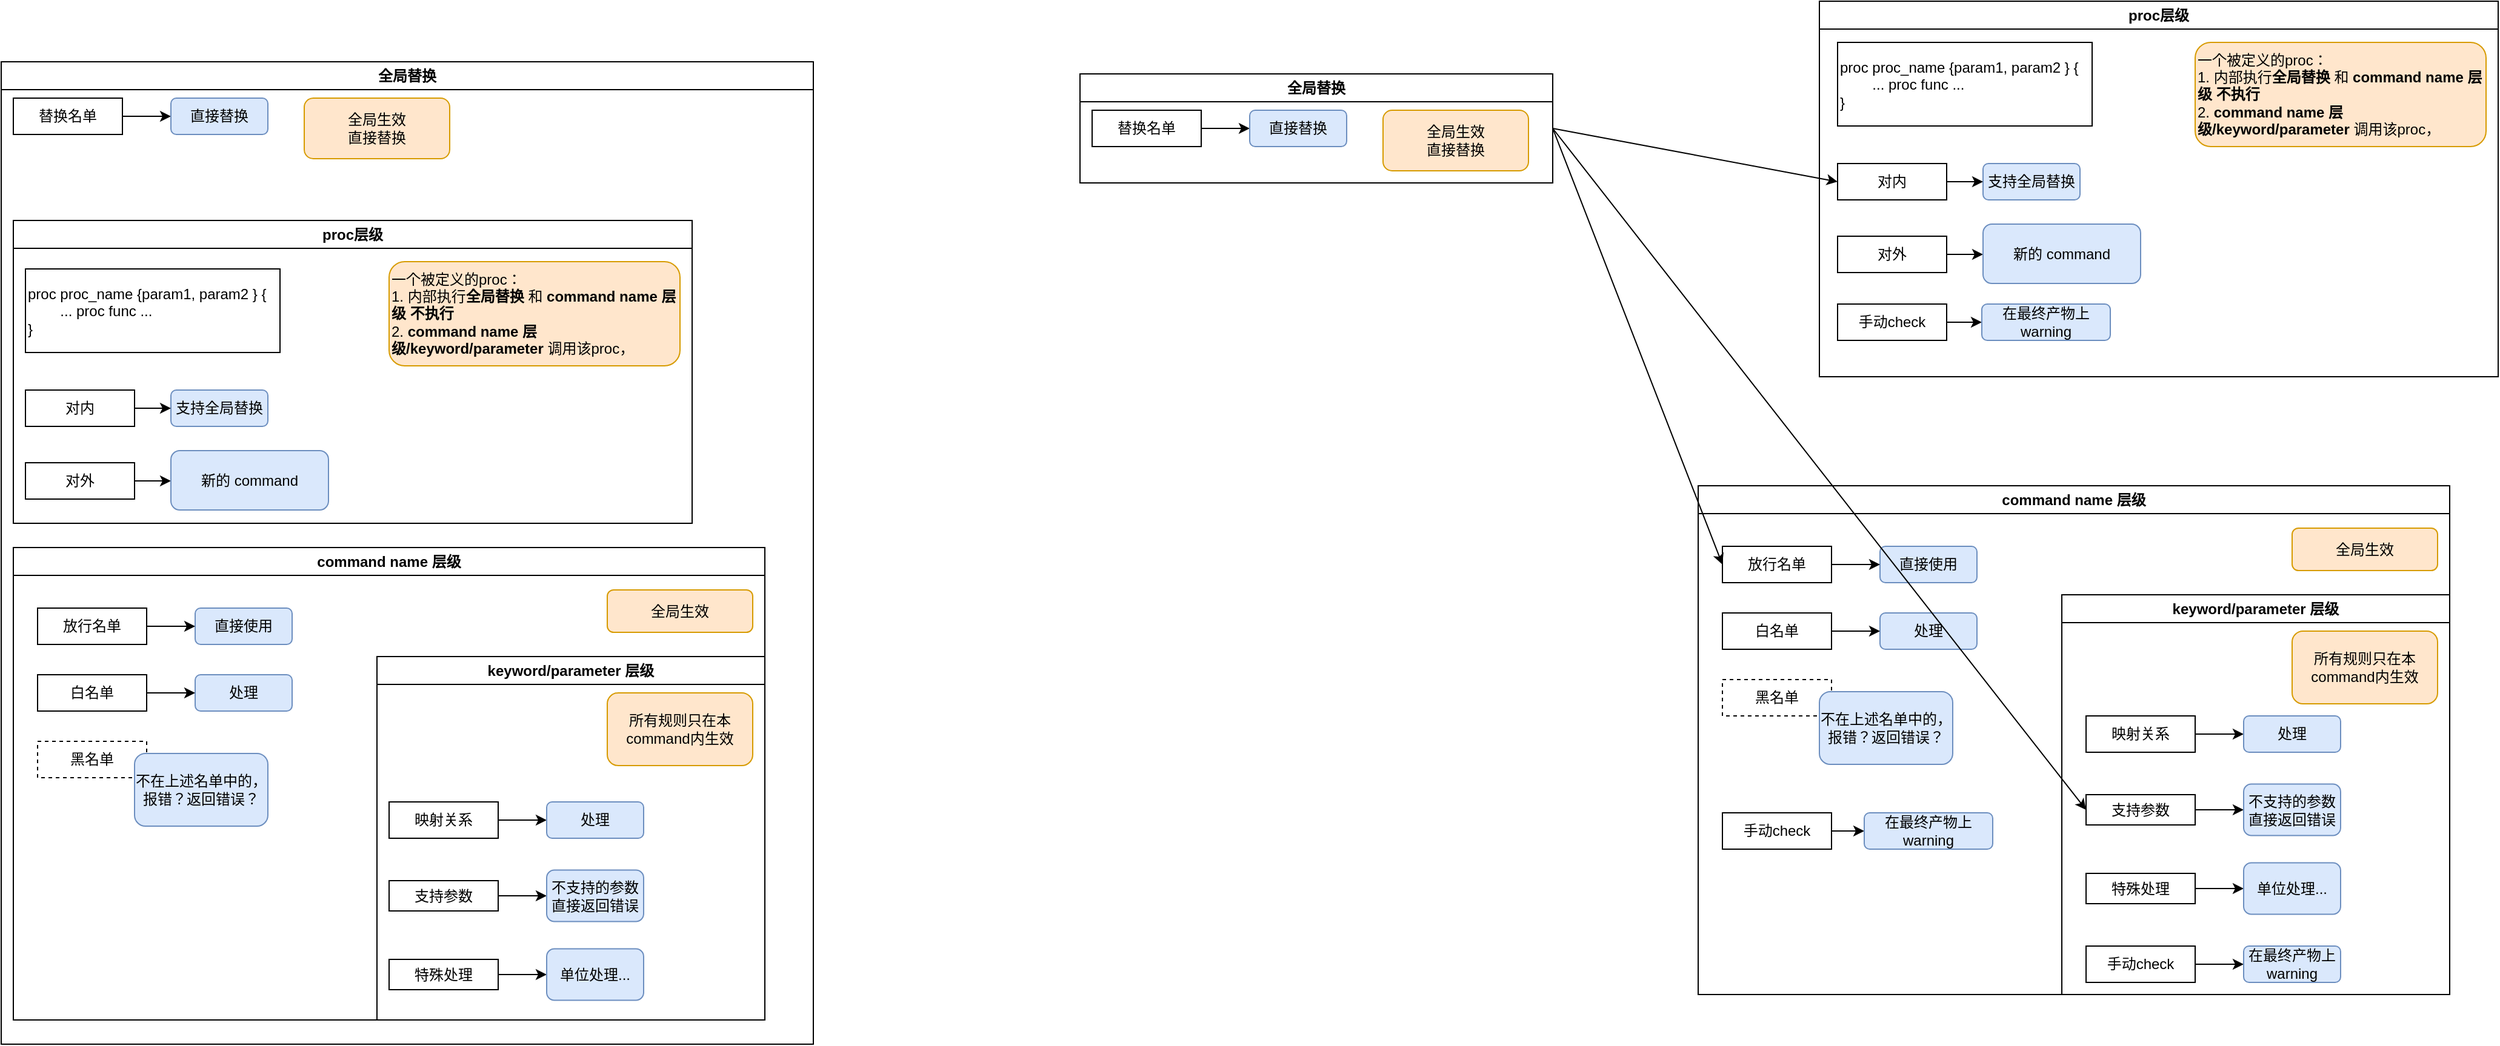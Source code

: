 <mxfile version="24.7.7">
  <diagram name="第 1 页" id="RZydtw0dfkvndmXbP_aF">
    <mxGraphModel dx="1259" dy="655" grid="1" gridSize="10" guides="1" tooltips="1" connect="1" arrows="1" fold="1" page="1" pageScale="1" pageWidth="827" pageHeight="1169" math="0" shadow="0">
      <root>
        <mxCell id="0" />
        <mxCell id="1" parent="0" />
        <mxCell id="8--45SvLZGRJWrr07VA9-4" value="command name 层级" style="swimlane;whiteSpace=wrap;html=1;" parent="1" vertex="1">
          <mxGeometry x="30" y="511" width="620" height="390" as="geometry">
            <mxRectangle x="240" y="80" width="150" height="30" as="alternateBounds" />
          </mxGeometry>
        </mxCell>
        <mxCell id="8--45SvLZGRJWrr07VA9-1" value="放行名单" style="rounded=0;whiteSpace=wrap;html=1;" parent="8--45SvLZGRJWrr07VA9-4" vertex="1">
          <mxGeometry x="20" y="50" width="90" height="30" as="geometry" />
        </mxCell>
        <mxCell id="8--45SvLZGRJWrr07VA9-14" style="edgeStyle=orthogonalEdgeStyle;rounded=0;orthogonalLoop=1;jettySize=auto;html=1;entryX=0;entryY=0.5;entryDx=0;entryDy=0;" parent="8--45SvLZGRJWrr07VA9-4" edge="1">
          <mxGeometry relative="1" as="geometry">
            <mxPoint x="180.0" y="160" as="targetPoint" />
          </mxGeometry>
        </mxCell>
        <mxCell id="8--45SvLZGRJWrr07VA9-6" value="直接使用" style="rounded=1;whiteSpace=wrap;html=1;fillColor=#dae8fc;strokeColor=#6c8ebf;" parent="8--45SvLZGRJWrr07VA9-4" vertex="1">
          <mxGeometry x="150" y="50" width="80" height="30" as="geometry" />
        </mxCell>
        <mxCell id="8--45SvLZGRJWrr07VA9-5" style="edgeStyle=orthogonalEdgeStyle;rounded=0;orthogonalLoop=1;jettySize=auto;html=1;" parent="8--45SvLZGRJWrr07VA9-4" source="8--45SvLZGRJWrr07VA9-1" target="8--45SvLZGRJWrr07VA9-6" edge="1">
          <mxGeometry relative="1" as="geometry">
            <mxPoint x="200" y="80" as="targetPoint" />
          </mxGeometry>
        </mxCell>
        <mxCell id="8--45SvLZGRJWrr07VA9-17" value="keyword/parameter 层级" style="swimlane;whiteSpace=wrap;html=1;" parent="8--45SvLZGRJWrr07VA9-4" vertex="1">
          <mxGeometry x="300" y="90" width="320" height="300" as="geometry" />
        </mxCell>
        <mxCell id="8--45SvLZGRJWrr07VA9-35" style="edgeStyle=orthogonalEdgeStyle;rounded=0;orthogonalLoop=1;jettySize=auto;html=1;exitX=1;exitY=0.5;exitDx=0;exitDy=0;" parent="8--45SvLZGRJWrr07VA9-17" source="8--45SvLZGRJWrr07VA9-28" target="8--45SvLZGRJWrr07VA9-29" edge="1">
          <mxGeometry relative="1" as="geometry" />
        </mxCell>
        <mxCell id="8--45SvLZGRJWrr07VA9-28" value="映射关系" style="rounded=0;whiteSpace=wrap;html=1;" parent="8--45SvLZGRJWrr07VA9-17" vertex="1">
          <mxGeometry x="10" y="120" width="90" height="30" as="geometry" />
        </mxCell>
        <mxCell id="8--45SvLZGRJWrr07VA9-29" value="处理" style="rounded=1;whiteSpace=wrap;html=1;fillColor=#dae8fc;strokeColor=#6c8ebf;" parent="8--45SvLZGRJWrr07VA9-17" vertex="1">
          <mxGeometry x="140" y="120" width="80" height="30" as="geometry" />
        </mxCell>
        <mxCell id="8--45SvLZGRJWrr07VA9-36" style="edgeStyle=orthogonalEdgeStyle;rounded=0;orthogonalLoop=1;jettySize=auto;html=1;" parent="8--45SvLZGRJWrr07VA9-17" source="8--45SvLZGRJWrr07VA9-34" edge="1">
          <mxGeometry relative="1" as="geometry">
            <mxPoint x="140" y="197.5" as="targetPoint" />
          </mxGeometry>
        </mxCell>
        <mxCell id="8--45SvLZGRJWrr07VA9-34" value="支持参数" style="rounded=0;whiteSpace=wrap;html=1;" parent="8--45SvLZGRJWrr07VA9-17" vertex="1">
          <mxGeometry x="10" y="185" width="90" height="25" as="geometry" />
        </mxCell>
        <mxCell id="8--45SvLZGRJWrr07VA9-37" value="不支持的参数直接返回错误" style="rounded=1;whiteSpace=wrap;html=1;fillColor=#dae8fc;strokeColor=#6c8ebf;" parent="8--45SvLZGRJWrr07VA9-17" vertex="1">
          <mxGeometry x="140" y="176.25" width="80" height="42.5" as="geometry" />
        </mxCell>
        <mxCell id="8--45SvLZGRJWrr07VA9-69" style="edgeStyle=orthogonalEdgeStyle;rounded=0;orthogonalLoop=1;jettySize=auto;html=1;exitX=1;exitY=0.5;exitDx=0;exitDy=0;entryX=0;entryY=0.5;entryDx=0;entryDy=0;" parent="8--45SvLZGRJWrr07VA9-17" source="8--45SvLZGRJWrr07VA9-38" target="8--45SvLZGRJWrr07VA9-68" edge="1">
          <mxGeometry relative="1" as="geometry" />
        </mxCell>
        <mxCell id="8--45SvLZGRJWrr07VA9-38" value="特殊处理" style="rounded=0;whiteSpace=wrap;html=1;" parent="8--45SvLZGRJWrr07VA9-17" vertex="1">
          <mxGeometry x="10" y="250" width="90" height="25" as="geometry" />
        </mxCell>
        <mxCell id="8--45SvLZGRJWrr07VA9-68" value="单位处理..." style="rounded=1;whiteSpace=wrap;html=1;fillColor=#dae8fc;strokeColor=#6c8ebf;" parent="8--45SvLZGRJWrr07VA9-17" vertex="1">
          <mxGeometry x="140" y="241.25" width="80" height="42.5" as="geometry" />
        </mxCell>
        <mxCell id="8--45SvLZGRJWrr07VA9-18" value="所有规则只在本command内生效" style="rounded=1;whiteSpace=wrap;html=1;fillColor=#ffe6cc;strokeColor=#d79b00;" parent="8--45SvLZGRJWrr07VA9-17" vertex="1">
          <mxGeometry x="190" y="30" width="120" height="60" as="geometry" />
        </mxCell>
        <mxCell id="8--45SvLZGRJWrr07VA9-24" value="白名单" style="rounded=0;whiteSpace=wrap;html=1;" parent="8--45SvLZGRJWrr07VA9-4" vertex="1">
          <mxGeometry x="20" y="105" width="90" height="30" as="geometry" />
        </mxCell>
        <mxCell id="8--45SvLZGRJWrr07VA9-25" value="处理" style="rounded=1;whiteSpace=wrap;html=1;fillColor=#dae8fc;strokeColor=#6c8ebf;" parent="8--45SvLZGRJWrr07VA9-4" vertex="1">
          <mxGeometry x="150" y="105" width="80" height="30" as="geometry" />
        </mxCell>
        <mxCell id="8--45SvLZGRJWrr07VA9-27" value="黑名单" style="rounded=0;whiteSpace=wrap;html=1;dashed=1;" parent="8--45SvLZGRJWrr07VA9-4" vertex="1">
          <mxGeometry x="20" y="160" width="90" height="30" as="geometry" />
        </mxCell>
        <mxCell id="8--45SvLZGRJWrr07VA9-26" style="edgeStyle=orthogonalEdgeStyle;rounded=0;orthogonalLoop=1;jettySize=auto;html=1;" parent="8--45SvLZGRJWrr07VA9-4" source="8--45SvLZGRJWrr07VA9-24" target="8--45SvLZGRJWrr07VA9-25" edge="1">
          <mxGeometry relative="1" as="geometry">
            <mxPoint x="200" y="135" as="targetPoint" />
          </mxGeometry>
        </mxCell>
        <mxCell id="8--45SvLZGRJWrr07VA9-16" value="不在上述名单中的，报错？返回错误？" style="rounded=1;whiteSpace=wrap;html=1;fillColor=#dae8fc;strokeColor=#6c8ebf;" parent="8--45SvLZGRJWrr07VA9-4" vertex="1">
          <mxGeometry x="100" y="170" width="110" height="60" as="geometry" />
        </mxCell>
        <mxCell id="8--45SvLZGRJWrr07VA9-71" value="全局生效" style="rounded=1;whiteSpace=wrap;html=1;fillColor=#ffe6cc;strokeColor=#d79b00;" parent="8--45SvLZGRJWrr07VA9-4" vertex="1">
          <mxGeometry x="490" y="35" width="120" height="35" as="geometry" />
        </mxCell>
        <mxCell id="8--45SvLZGRJWrr07VA9-64" value="proc层级" style="swimlane;whiteSpace=wrap;html=1;" parent="1" vertex="1">
          <mxGeometry x="30" y="241" width="560" height="250" as="geometry" />
        </mxCell>
        <mxCell id="8--45SvLZGRJWrr07VA9-70" value="一个被定义的proc：&lt;div&gt;1. 内部执行&lt;b&gt;全局替换 &lt;/b&gt;和&lt;b&gt;&amp;nbsp;&lt;/b&gt;&lt;span style=&quot;font-weight: 700; text-align: center;&quot;&gt;command name 层级&lt;/span&gt;&lt;b&gt;&amp;nbsp;不执行&amp;nbsp;&lt;/b&gt;&lt;/div&gt;&lt;div&gt;2.&amp;nbsp;&lt;span style=&quot;background-color: initial; font-weight: 700;&quot;&gt;command name 层级/&lt;/span&gt;&lt;span style=&quot;background-color: initial; font-weight: 700;&quot;&gt;keyword/parameter &lt;/span&gt;&lt;span style=&quot;background-color: initial;&quot;&gt;调用该proc，&lt;/span&gt;&lt;/div&gt;" style="rounded=1;whiteSpace=wrap;html=1;fillColor=#ffe6cc;strokeColor=#d79b00;align=left;" parent="8--45SvLZGRJWrr07VA9-64" vertex="1">
          <mxGeometry x="310" y="34" width="240" height="86" as="geometry" />
        </mxCell>
        <mxCell id="M8b2lQpFjyDXOdki4PDH-1" value="全局替换" style="swimlane;whiteSpace=wrap;html=1;" parent="1" vertex="1">
          <mxGeometry x="20" y="110" width="670" height="811" as="geometry" />
        </mxCell>
        <mxCell id="M8b2lQpFjyDXOdki4PDH-6" style="edgeStyle=orthogonalEdgeStyle;rounded=0;orthogonalLoop=1;jettySize=auto;html=1;entryX=0;entryY=0.5;entryDx=0;entryDy=0;" parent="M8b2lQpFjyDXOdki4PDH-1" source="M8b2lQpFjyDXOdki4PDH-3" target="M8b2lQpFjyDXOdki4PDH-4" edge="1">
          <mxGeometry relative="1" as="geometry" />
        </mxCell>
        <mxCell id="M8b2lQpFjyDXOdki4PDH-3" value="替换名单" style="rounded=0;whiteSpace=wrap;html=1;" parent="M8b2lQpFjyDXOdki4PDH-1" vertex="1">
          <mxGeometry x="10" y="30" width="90" height="30" as="geometry" />
        </mxCell>
        <mxCell id="M8b2lQpFjyDXOdki4PDH-4" value="直接替换" style="rounded=1;whiteSpace=wrap;html=1;fillColor=#dae8fc;strokeColor=#6c8ebf;" parent="M8b2lQpFjyDXOdki4PDH-1" vertex="1">
          <mxGeometry x="140" y="30" width="80" height="30" as="geometry" />
        </mxCell>
        <mxCell id="M8b2lQpFjyDXOdki4PDH-5" value="全局生效&lt;div&gt;直接替换&lt;/div&gt;" style="rounded=1;whiteSpace=wrap;html=1;fillColor=#ffe6cc;strokeColor=#d79b00;" parent="M8b2lQpFjyDXOdki4PDH-1" vertex="1">
          <mxGeometry x="250" y="30" width="120" height="50" as="geometry" />
        </mxCell>
        <mxCell id="M8b2lQpFjyDXOdki4PDH-7" value="对内" style="rounded=0;whiteSpace=wrap;html=1;" parent="M8b2lQpFjyDXOdki4PDH-1" vertex="1">
          <mxGeometry x="20" y="271" width="90" height="30" as="geometry" />
        </mxCell>
        <mxCell id="M8b2lQpFjyDXOdki4PDH-16" value="支持全局替换" style="rounded=1;whiteSpace=wrap;html=1;fillColor=#dae8fc;strokeColor=#6c8ebf;" parent="M8b2lQpFjyDXOdki4PDH-1" vertex="1">
          <mxGeometry x="140" y="271" width="80" height="30" as="geometry" />
        </mxCell>
        <mxCell id="0vv12LQd-PFsxe46ti_l-1" style="edgeStyle=orthogonalEdgeStyle;rounded=0;orthogonalLoop=1;jettySize=auto;html=1;exitX=1;exitY=0.5;exitDx=0;exitDy=0;entryX=0;entryY=0.5;entryDx=0;entryDy=0;" parent="M8b2lQpFjyDXOdki4PDH-1" source="M8b2lQpFjyDXOdki4PDH-17" target="M8b2lQpFjyDXOdki4PDH-22" edge="1">
          <mxGeometry relative="1" as="geometry" />
        </mxCell>
        <mxCell id="M8b2lQpFjyDXOdki4PDH-17" value="对外" style="rounded=0;whiteSpace=wrap;html=1;" parent="M8b2lQpFjyDXOdki4PDH-1" vertex="1">
          <mxGeometry x="20" y="331" width="90" height="30" as="geometry" />
        </mxCell>
        <mxCell id="M8b2lQpFjyDXOdki4PDH-19" style="edgeStyle=orthogonalEdgeStyle;rounded=0;orthogonalLoop=1;jettySize=auto;html=1;exitX=1;exitY=0.5;exitDx=0;exitDy=0;entryX=0;entryY=0.5;entryDx=0;entryDy=0;" parent="M8b2lQpFjyDXOdki4PDH-1" source="M8b2lQpFjyDXOdki4PDH-7" target="M8b2lQpFjyDXOdki4PDH-16" edge="1">
          <mxGeometry relative="1" as="geometry" />
        </mxCell>
        <mxCell id="M8b2lQpFjyDXOdki4PDH-20" value="proc proc_name {param1, param2 } {&lt;div&gt;&lt;span style=&quot;white-space: pre;&quot;&gt;&#x9;&lt;/span&gt;... proc func ...&lt;/div&gt;&lt;div&gt;}&lt;/div&gt;" style="rounded=0;whiteSpace=wrap;html=1;align=left;" parent="M8b2lQpFjyDXOdki4PDH-1" vertex="1">
          <mxGeometry x="20" y="171" width="210" height="69" as="geometry" />
        </mxCell>
        <mxCell id="M8b2lQpFjyDXOdki4PDH-22" value="新的 command" style="rounded=1;whiteSpace=wrap;html=1;fillColor=#dae8fc;strokeColor=#6c8ebf;" parent="M8b2lQpFjyDXOdki4PDH-1" vertex="1">
          <mxGeometry x="140" y="321" width="130" height="49" as="geometry" />
        </mxCell>
        <mxCell id="0vv12LQd-PFsxe46ti_l-2" value="command name 层级" style="swimlane;whiteSpace=wrap;html=1;" parent="1" vertex="1">
          <mxGeometry x="1420" y="460" width="620" height="420" as="geometry">
            <mxRectangle x="240" y="80" width="150" height="30" as="alternateBounds" />
          </mxGeometry>
        </mxCell>
        <mxCell id="0vv12LQd-PFsxe46ti_l-3" value="放行名单" style="rounded=0;whiteSpace=wrap;html=1;" parent="0vv12LQd-PFsxe46ti_l-2" vertex="1">
          <mxGeometry x="20" y="50" width="90" height="30" as="geometry" />
        </mxCell>
        <mxCell id="0vv12LQd-PFsxe46ti_l-4" style="edgeStyle=orthogonalEdgeStyle;rounded=0;orthogonalLoop=1;jettySize=auto;html=1;entryX=0;entryY=0.5;entryDx=0;entryDy=0;" parent="0vv12LQd-PFsxe46ti_l-2" edge="1">
          <mxGeometry relative="1" as="geometry">
            <mxPoint x="180.0" y="160" as="targetPoint" />
          </mxGeometry>
        </mxCell>
        <mxCell id="0vv12LQd-PFsxe46ti_l-5" value="直接使用" style="rounded=1;whiteSpace=wrap;html=1;fillColor=#dae8fc;strokeColor=#6c8ebf;" parent="0vv12LQd-PFsxe46ti_l-2" vertex="1">
          <mxGeometry x="150" y="50" width="80" height="30" as="geometry" />
        </mxCell>
        <mxCell id="0vv12LQd-PFsxe46ti_l-6" style="edgeStyle=orthogonalEdgeStyle;rounded=0;orthogonalLoop=1;jettySize=auto;html=1;" parent="0vv12LQd-PFsxe46ti_l-2" source="0vv12LQd-PFsxe46ti_l-3" target="0vv12LQd-PFsxe46ti_l-5" edge="1">
          <mxGeometry relative="1" as="geometry">
            <mxPoint x="200" y="80" as="targetPoint" />
          </mxGeometry>
        </mxCell>
        <mxCell id="0vv12LQd-PFsxe46ti_l-7" value="keyword/parameter 层级" style="swimlane;whiteSpace=wrap;html=1;" parent="0vv12LQd-PFsxe46ti_l-2" vertex="1">
          <mxGeometry x="300" y="90" width="320" height="330" as="geometry" />
        </mxCell>
        <mxCell id="0vv12LQd-PFsxe46ti_l-8" style="edgeStyle=orthogonalEdgeStyle;rounded=0;orthogonalLoop=1;jettySize=auto;html=1;exitX=1;exitY=0.5;exitDx=0;exitDy=0;" parent="0vv12LQd-PFsxe46ti_l-7" source="0vv12LQd-PFsxe46ti_l-9" target="0vv12LQd-PFsxe46ti_l-10" edge="1">
          <mxGeometry relative="1" as="geometry" />
        </mxCell>
        <mxCell id="0vv12LQd-PFsxe46ti_l-9" value="映射关系" style="rounded=0;whiteSpace=wrap;html=1;" parent="0vv12LQd-PFsxe46ti_l-7" vertex="1">
          <mxGeometry x="20" y="100" width="90" height="30" as="geometry" />
        </mxCell>
        <mxCell id="0vv12LQd-PFsxe46ti_l-10" value="处理" style="rounded=1;whiteSpace=wrap;html=1;fillColor=#dae8fc;strokeColor=#6c8ebf;" parent="0vv12LQd-PFsxe46ti_l-7" vertex="1">
          <mxGeometry x="150" y="100" width="80" height="30" as="geometry" />
        </mxCell>
        <mxCell id="0vv12LQd-PFsxe46ti_l-11" style="edgeStyle=orthogonalEdgeStyle;rounded=0;orthogonalLoop=1;jettySize=auto;html=1;" parent="0vv12LQd-PFsxe46ti_l-7" source="0vv12LQd-PFsxe46ti_l-12" edge="1">
          <mxGeometry relative="1" as="geometry">
            <mxPoint x="150" y="177.5" as="targetPoint" />
          </mxGeometry>
        </mxCell>
        <mxCell id="0vv12LQd-PFsxe46ti_l-12" value="支持参数" style="rounded=0;whiteSpace=wrap;html=1;" parent="0vv12LQd-PFsxe46ti_l-7" vertex="1">
          <mxGeometry x="20" y="165" width="90" height="25" as="geometry" />
        </mxCell>
        <mxCell id="0vv12LQd-PFsxe46ti_l-13" value="不支持的参数直接返回错误" style="rounded=1;whiteSpace=wrap;html=1;fillColor=#dae8fc;strokeColor=#6c8ebf;" parent="0vv12LQd-PFsxe46ti_l-7" vertex="1">
          <mxGeometry x="150" y="156.25" width="80" height="42.5" as="geometry" />
        </mxCell>
        <mxCell id="0vv12LQd-PFsxe46ti_l-14" style="edgeStyle=orthogonalEdgeStyle;rounded=0;orthogonalLoop=1;jettySize=auto;html=1;exitX=1;exitY=0.5;exitDx=0;exitDy=0;entryX=0;entryY=0.5;entryDx=0;entryDy=0;" parent="0vv12LQd-PFsxe46ti_l-7" source="0vv12LQd-PFsxe46ti_l-15" target="0vv12LQd-PFsxe46ti_l-16" edge="1">
          <mxGeometry relative="1" as="geometry" />
        </mxCell>
        <mxCell id="0vv12LQd-PFsxe46ti_l-15" value="特殊处理" style="rounded=0;whiteSpace=wrap;html=1;" parent="0vv12LQd-PFsxe46ti_l-7" vertex="1">
          <mxGeometry x="20" y="230" width="90" height="25" as="geometry" />
        </mxCell>
        <mxCell id="0vv12LQd-PFsxe46ti_l-16" value="单位处理..." style="rounded=1;whiteSpace=wrap;html=1;fillColor=#dae8fc;strokeColor=#6c8ebf;" parent="0vv12LQd-PFsxe46ti_l-7" vertex="1">
          <mxGeometry x="150" y="221.25" width="80" height="42.5" as="geometry" />
        </mxCell>
        <mxCell id="0vv12LQd-PFsxe46ti_l-17" value="所有规则只在本command内生效" style="rounded=1;whiteSpace=wrap;html=1;fillColor=#ffe6cc;strokeColor=#d79b00;" parent="0vv12LQd-PFsxe46ti_l-7" vertex="1">
          <mxGeometry x="190" y="30" width="120" height="60" as="geometry" />
        </mxCell>
        <mxCell id="cNcPU8mKWBEDalW7dD-1-8" style="edgeStyle=orthogonalEdgeStyle;rounded=0;orthogonalLoop=1;jettySize=auto;html=1;entryX=0;entryY=0.5;entryDx=0;entryDy=0;" edge="1" parent="0vv12LQd-PFsxe46ti_l-7" source="uP43sitpv32sqw-eTHtt-4" target="cNcPU8mKWBEDalW7dD-1-6">
          <mxGeometry relative="1" as="geometry" />
        </mxCell>
        <mxCell id="uP43sitpv32sqw-eTHtt-4" value="手动check" style="rounded=0;whiteSpace=wrap;html=1;" parent="0vv12LQd-PFsxe46ti_l-7" vertex="1">
          <mxGeometry x="20" y="290" width="90" height="30" as="geometry" />
        </mxCell>
        <mxCell id="cNcPU8mKWBEDalW7dD-1-6" value="在最终产物上warning" style="rounded=1;whiteSpace=wrap;html=1;fillColor=#dae8fc;strokeColor=#6c8ebf;" vertex="1" parent="0vv12LQd-PFsxe46ti_l-7">
          <mxGeometry x="150" y="290" width="80" height="30" as="geometry" />
        </mxCell>
        <mxCell id="0vv12LQd-PFsxe46ti_l-18" value="白名单" style="rounded=0;whiteSpace=wrap;html=1;" parent="0vv12LQd-PFsxe46ti_l-2" vertex="1">
          <mxGeometry x="20" y="105" width="90" height="30" as="geometry" />
        </mxCell>
        <mxCell id="0vv12LQd-PFsxe46ti_l-19" value="处理" style="rounded=1;whiteSpace=wrap;html=1;fillColor=#dae8fc;strokeColor=#6c8ebf;" parent="0vv12LQd-PFsxe46ti_l-2" vertex="1">
          <mxGeometry x="150" y="105" width="80" height="30" as="geometry" />
        </mxCell>
        <mxCell id="0vv12LQd-PFsxe46ti_l-20" value="黑名单" style="rounded=0;whiteSpace=wrap;html=1;dashed=1;" parent="0vv12LQd-PFsxe46ti_l-2" vertex="1">
          <mxGeometry x="20" y="160" width="90" height="30" as="geometry" />
        </mxCell>
        <mxCell id="0vv12LQd-PFsxe46ti_l-21" style="edgeStyle=orthogonalEdgeStyle;rounded=0;orthogonalLoop=1;jettySize=auto;html=1;" parent="0vv12LQd-PFsxe46ti_l-2" source="0vv12LQd-PFsxe46ti_l-18" target="0vv12LQd-PFsxe46ti_l-19" edge="1">
          <mxGeometry relative="1" as="geometry">
            <mxPoint x="200" y="135" as="targetPoint" />
          </mxGeometry>
        </mxCell>
        <mxCell id="0vv12LQd-PFsxe46ti_l-22" value="不在上述名单中的，报错？返回错误？" style="rounded=1;whiteSpace=wrap;html=1;fillColor=#dae8fc;strokeColor=#6c8ebf;" parent="0vv12LQd-PFsxe46ti_l-2" vertex="1">
          <mxGeometry x="100" y="170" width="110" height="60" as="geometry" />
        </mxCell>
        <mxCell id="0vv12LQd-PFsxe46ti_l-23" value="全局生效" style="rounded=1;whiteSpace=wrap;html=1;fillColor=#ffe6cc;strokeColor=#d79b00;" parent="0vv12LQd-PFsxe46ti_l-2" vertex="1">
          <mxGeometry x="490" y="35" width="120" height="35" as="geometry" />
        </mxCell>
        <mxCell id="cNcPU8mKWBEDalW7dD-1-5" style="edgeStyle=orthogonalEdgeStyle;rounded=0;orthogonalLoop=1;jettySize=auto;html=1;exitX=1;exitY=0.5;exitDx=0;exitDy=0;entryX=0;entryY=0.5;entryDx=0;entryDy=0;" edge="1" parent="0vv12LQd-PFsxe46ti_l-2" source="uP43sitpv32sqw-eTHtt-2" target="cNcPU8mKWBEDalW7dD-1-4">
          <mxGeometry relative="1" as="geometry" />
        </mxCell>
        <mxCell id="uP43sitpv32sqw-eTHtt-2" value="手动check" style="rounded=0;whiteSpace=wrap;html=1;" parent="0vv12LQd-PFsxe46ti_l-2" vertex="1">
          <mxGeometry x="20" y="270" width="90" height="30" as="geometry" />
        </mxCell>
        <mxCell id="cNcPU8mKWBEDalW7dD-1-4" value="在最终产物上warning" style="rounded=1;whiteSpace=wrap;html=1;fillColor=#dae8fc;strokeColor=#6c8ebf;" vertex="1" parent="0vv12LQd-PFsxe46ti_l-2">
          <mxGeometry x="137" y="270" width="106" height="30" as="geometry" />
        </mxCell>
        <mxCell id="0vv12LQd-PFsxe46ti_l-77" style="rounded=0;orthogonalLoop=1;jettySize=auto;html=1;exitX=1;exitY=0.5;exitDx=0;exitDy=0;entryX=0;entryY=0.5;entryDx=0;entryDy=0;" parent="1" source="0vv12LQd-PFsxe46ti_l-26" target="0vv12LQd-PFsxe46ti_l-66" edge="1">
          <mxGeometry relative="1" as="geometry" />
        </mxCell>
        <mxCell id="0vv12LQd-PFsxe46ti_l-78" style="rounded=0;orthogonalLoop=1;jettySize=auto;html=1;exitX=1;exitY=0.5;exitDx=0;exitDy=0;entryX=0;entryY=0.5;entryDx=0;entryDy=0;" parent="1" source="0vv12LQd-PFsxe46ti_l-26" target="0vv12LQd-PFsxe46ti_l-3" edge="1">
          <mxGeometry relative="1" as="geometry" />
        </mxCell>
        <mxCell id="0vv12LQd-PFsxe46ti_l-79" style="edgeStyle=orthogonalEdgeStyle;rounded=0;orthogonalLoop=1;jettySize=auto;html=1;exitX=1;exitY=0.5;exitDx=0;exitDy=0;entryX=0;entryY=0.5;entryDx=0;entryDy=0;strokeColor=none;" parent="1" source="0vv12LQd-PFsxe46ti_l-26" target="0vv12LQd-PFsxe46ti_l-12" edge="1">
          <mxGeometry relative="1" as="geometry" />
        </mxCell>
        <mxCell id="0vv12LQd-PFsxe46ti_l-80" style="rounded=0;orthogonalLoop=1;jettySize=auto;html=1;exitX=1;exitY=0.5;exitDx=0;exitDy=0;entryX=0;entryY=0.5;entryDx=0;entryDy=0;" parent="1" source="0vv12LQd-PFsxe46ti_l-26" target="0vv12LQd-PFsxe46ti_l-12" edge="1">
          <mxGeometry relative="1" as="geometry" />
        </mxCell>
        <mxCell id="0vv12LQd-PFsxe46ti_l-26" value="全局替换" style="swimlane;whiteSpace=wrap;html=1;" parent="1" vertex="1">
          <mxGeometry x="910" y="120" width="390" height="90" as="geometry">
            <mxRectangle x="1230" y="110" width="90" height="30" as="alternateBounds" />
          </mxGeometry>
        </mxCell>
        <mxCell id="0vv12LQd-PFsxe46ti_l-27" style="edgeStyle=orthogonalEdgeStyle;rounded=0;orthogonalLoop=1;jettySize=auto;html=1;entryX=0;entryY=0.5;entryDx=0;entryDy=0;" parent="0vv12LQd-PFsxe46ti_l-26" source="0vv12LQd-PFsxe46ti_l-28" target="0vv12LQd-PFsxe46ti_l-29" edge="1">
          <mxGeometry relative="1" as="geometry" />
        </mxCell>
        <mxCell id="0vv12LQd-PFsxe46ti_l-28" value="替换名单" style="rounded=0;whiteSpace=wrap;html=1;" parent="0vv12LQd-PFsxe46ti_l-26" vertex="1">
          <mxGeometry x="10" y="30" width="90" height="30" as="geometry" />
        </mxCell>
        <mxCell id="0vv12LQd-PFsxe46ti_l-29" value="直接替换" style="rounded=1;whiteSpace=wrap;html=1;fillColor=#dae8fc;strokeColor=#6c8ebf;" parent="0vv12LQd-PFsxe46ti_l-26" vertex="1">
          <mxGeometry x="140" y="30" width="80" height="30" as="geometry" />
        </mxCell>
        <mxCell id="0vv12LQd-PFsxe46ti_l-30" value="全局生效&lt;div&gt;直接替换&lt;/div&gt;" style="rounded=1;whiteSpace=wrap;html=1;fillColor=#ffe6cc;strokeColor=#d79b00;" parent="0vv12LQd-PFsxe46ti_l-26" vertex="1">
          <mxGeometry x="250" y="30" width="120" height="50" as="geometry" />
        </mxCell>
        <mxCell id="0vv12LQd-PFsxe46ti_l-50" value="proc层级" style="swimlane;whiteSpace=wrap;html=1;" parent="1" vertex="1">
          <mxGeometry x="1520" y="60" width="560" height="310" as="geometry" />
        </mxCell>
        <mxCell id="0vv12LQd-PFsxe46ti_l-51" value="一个被定义的proc：&lt;div&gt;1. 内部执行&lt;b&gt;全局替换 &lt;/b&gt;和&lt;b&gt;&amp;nbsp;&lt;/b&gt;&lt;span style=&quot;font-weight: 700; text-align: center;&quot;&gt;command name 层级&lt;/span&gt;&lt;b&gt;&amp;nbsp;不执行&amp;nbsp;&lt;/b&gt;&lt;/div&gt;&lt;div&gt;2.&amp;nbsp;&lt;span style=&quot;background-color: initial; font-weight: 700;&quot;&gt;command name 层级/&lt;/span&gt;&lt;span style=&quot;background-color: initial; font-weight: 700;&quot;&gt;keyword/parameter &lt;/span&gt;&lt;span style=&quot;background-color: initial;&quot;&gt;调用该proc，&lt;/span&gt;&lt;/div&gt;" style="rounded=1;whiteSpace=wrap;html=1;fillColor=#ffe6cc;strokeColor=#d79b00;align=left;" parent="0vv12LQd-PFsxe46ti_l-50" vertex="1">
          <mxGeometry x="310" y="34" width="240" height="86" as="geometry" />
        </mxCell>
        <mxCell id="0vv12LQd-PFsxe46ti_l-66" value="对内" style="rounded=0;whiteSpace=wrap;html=1;" parent="0vv12LQd-PFsxe46ti_l-50" vertex="1">
          <mxGeometry x="15" y="134" width="90" height="30" as="geometry" />
        </mxCell>
        <mxCell id="0vv12LQd-PFsxe46ti_l-67" value="支持全局替换" style="rounded=1;whiteSpace=wrap;html=1;fillColor=#dae8fc;strokeColor=#6c8ebf;" parent="0vv12LQd-PFsxe46ti_l-50" vertex="1">
          <mxGeometry x="135" y="134" width="80" height="30" as="geometry" />
        </mxCell>
        <mxCell id="0vv12LQd-PFsxe46ti_l-68" style="edgeStyle=orthogonalEdgeStyle;rounded=0;orthogonalLoop=1;jettySize=auto;html=1;exitX=1;exitY=0.5;exitDx=0;exitDy=0;entryX=0;entryY=0.5;entryDx=0;entryDy=0;" parent="0vv12LQd-PFsxe46ti_l-50" source="0vv12LQd-PFsxe46ti_l-69" target="0vv12LQd-PFsxe46ti_l-72" edge="1">
          <mxGeometry relative="1" as="geometry" />
        </mxCell>
        <mxCell id="0vv12LQd-PFsxe46ti_l-69" value="对外" style="rounded=0;whiteSpace=wrap;html=1;" parent="0vv12LQd-PFsxe46ti_l-50" vertex="1">
          <mxGeometry x="15" y="194" width="90" height="30" as="geometry" />
        </mxCell>
        <mxCell id="0vv12LQd-PFsxe46ti_l-70" style="edgeStyle=orthogonalEdgeStyle;rounded=0;orthogonalLoop=1;jettySize=auto;html=1;exitX=1;exitY=0.5;exitDx=0;exitDy=0;entryX=0;entryY=0.5;entryDx=0;entryDy=0;" parent="0vv12LQd-PFsxe46ti_l-50" source="0vv12LQd-PFsxe46ti_l-66" target="0vv12LQd-PFsxe46ti_l-67" edge="1">
          <mxGeometry relative="1" as="geometry" />
        </mxCell>
        <mxCell id="0vv12LQd-PFsxe46ti_l-71" value="proc proc_name {param1, param2 } {&lt;div&gt;&lt;span style=&quot;white-space: pre;&quot;&gt;&#x9;&lt;/span&gt;... proc func ...&lt;/div&gt;&lt;div&gt;}&lt;/div&gt;" style="rounded=0;whiteSpace=wrap;html=1;align=left;" parent="0vv12LQd-PFsxe46ti_l-50" vertex="1">
          <mxGeometry x="15" y="34" width="210" height="69" as="geometry" />
        </mxCell>
        <mxCell id="0vv12LQd-PFsxe46ti_l-72" value="新的 command" style="rounded=1;whiteSpace=wrap;html=1;fillColor=#dae8fc;strokeColor=#6c8ebf;" parent="0vv12LQd-PFsxe46ti_l-50" vertex="1">
          <mxGeometry x="135" y="184" width="130" height="49" as="geometry" />
        </mxCell>
        <mxCell id="cNcPU8mKWBEDalW7dD-1-3" style="edgeStyle=orthogonalEdgeStyle;rounded=0;orthogonalLoop=1;jettySize=auto;html=1;exitX=1;exitY=0.5;exitDx=0;exitDy=0;entryX=0;entryY=0.5;entryDx=0;entryDy=0;" edge="1" parent="0vv12LQd-PFsxe46ti_l-50" source="uP43sitpv32sqw-eTHtt-1" target="cNcPU8mKWBEDalW7dD-1-2">
          <mxGeometry relative="1" as="geometry" />
        </mxCell>
        <mxCell id="uP43sitpv32sqw-eTHtt-1" value="手动check" style="rounded=0;whiteSpace=wrap;html=1;" parent="0vv12LQd-PFsxe46ti_l-50" vertex="1">
          <mxGeometry x="15" y="250" width="90" height="30" as="geometry" />
        </mxCell>
        <mxCell id="cNcPU8mKWBEDalW7dD-1-2" value="在最终产物上warning" style="rounded=1;whiteSpace=wrap;html=1;fillColor=#dae8fc;strokeColor=#6c8ebf;" vertex="1" parent="0vv12LQd-PFsxe46ti_l-50">
          <mxGeometry x="134" y="250" width="106" height="30" as="geometry" />
        </mxCell>
      </root>
    </mxGraphModel>
  </diagram>
</mxfile>
